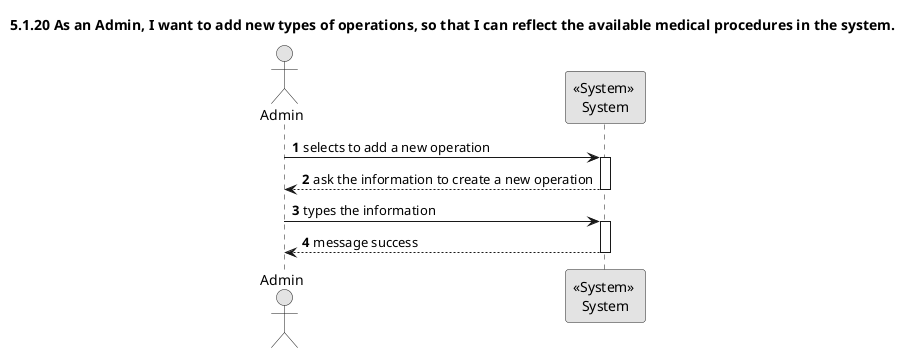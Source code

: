 ﻿@startuml
skinparam monochrome true
skinparam packageStyle rectangle
skinparam shadowing false

title 5.1.20 As an Admin, I want to add new types of operations, so that I can reflect the available medical procedures in the system.


autonumber
actor "Admin" as ADMIN

participant "<<System>> \nSystem" as System

    ADMIN -> System : selects to add a new operation 
    activate System

    System --> ADMIN : ask the information to create a new operation
    deactivate System

    ADMIN -> System : types the information
    activate System

    System --> ADMIN : message success
    deactivate System    

@enduml
